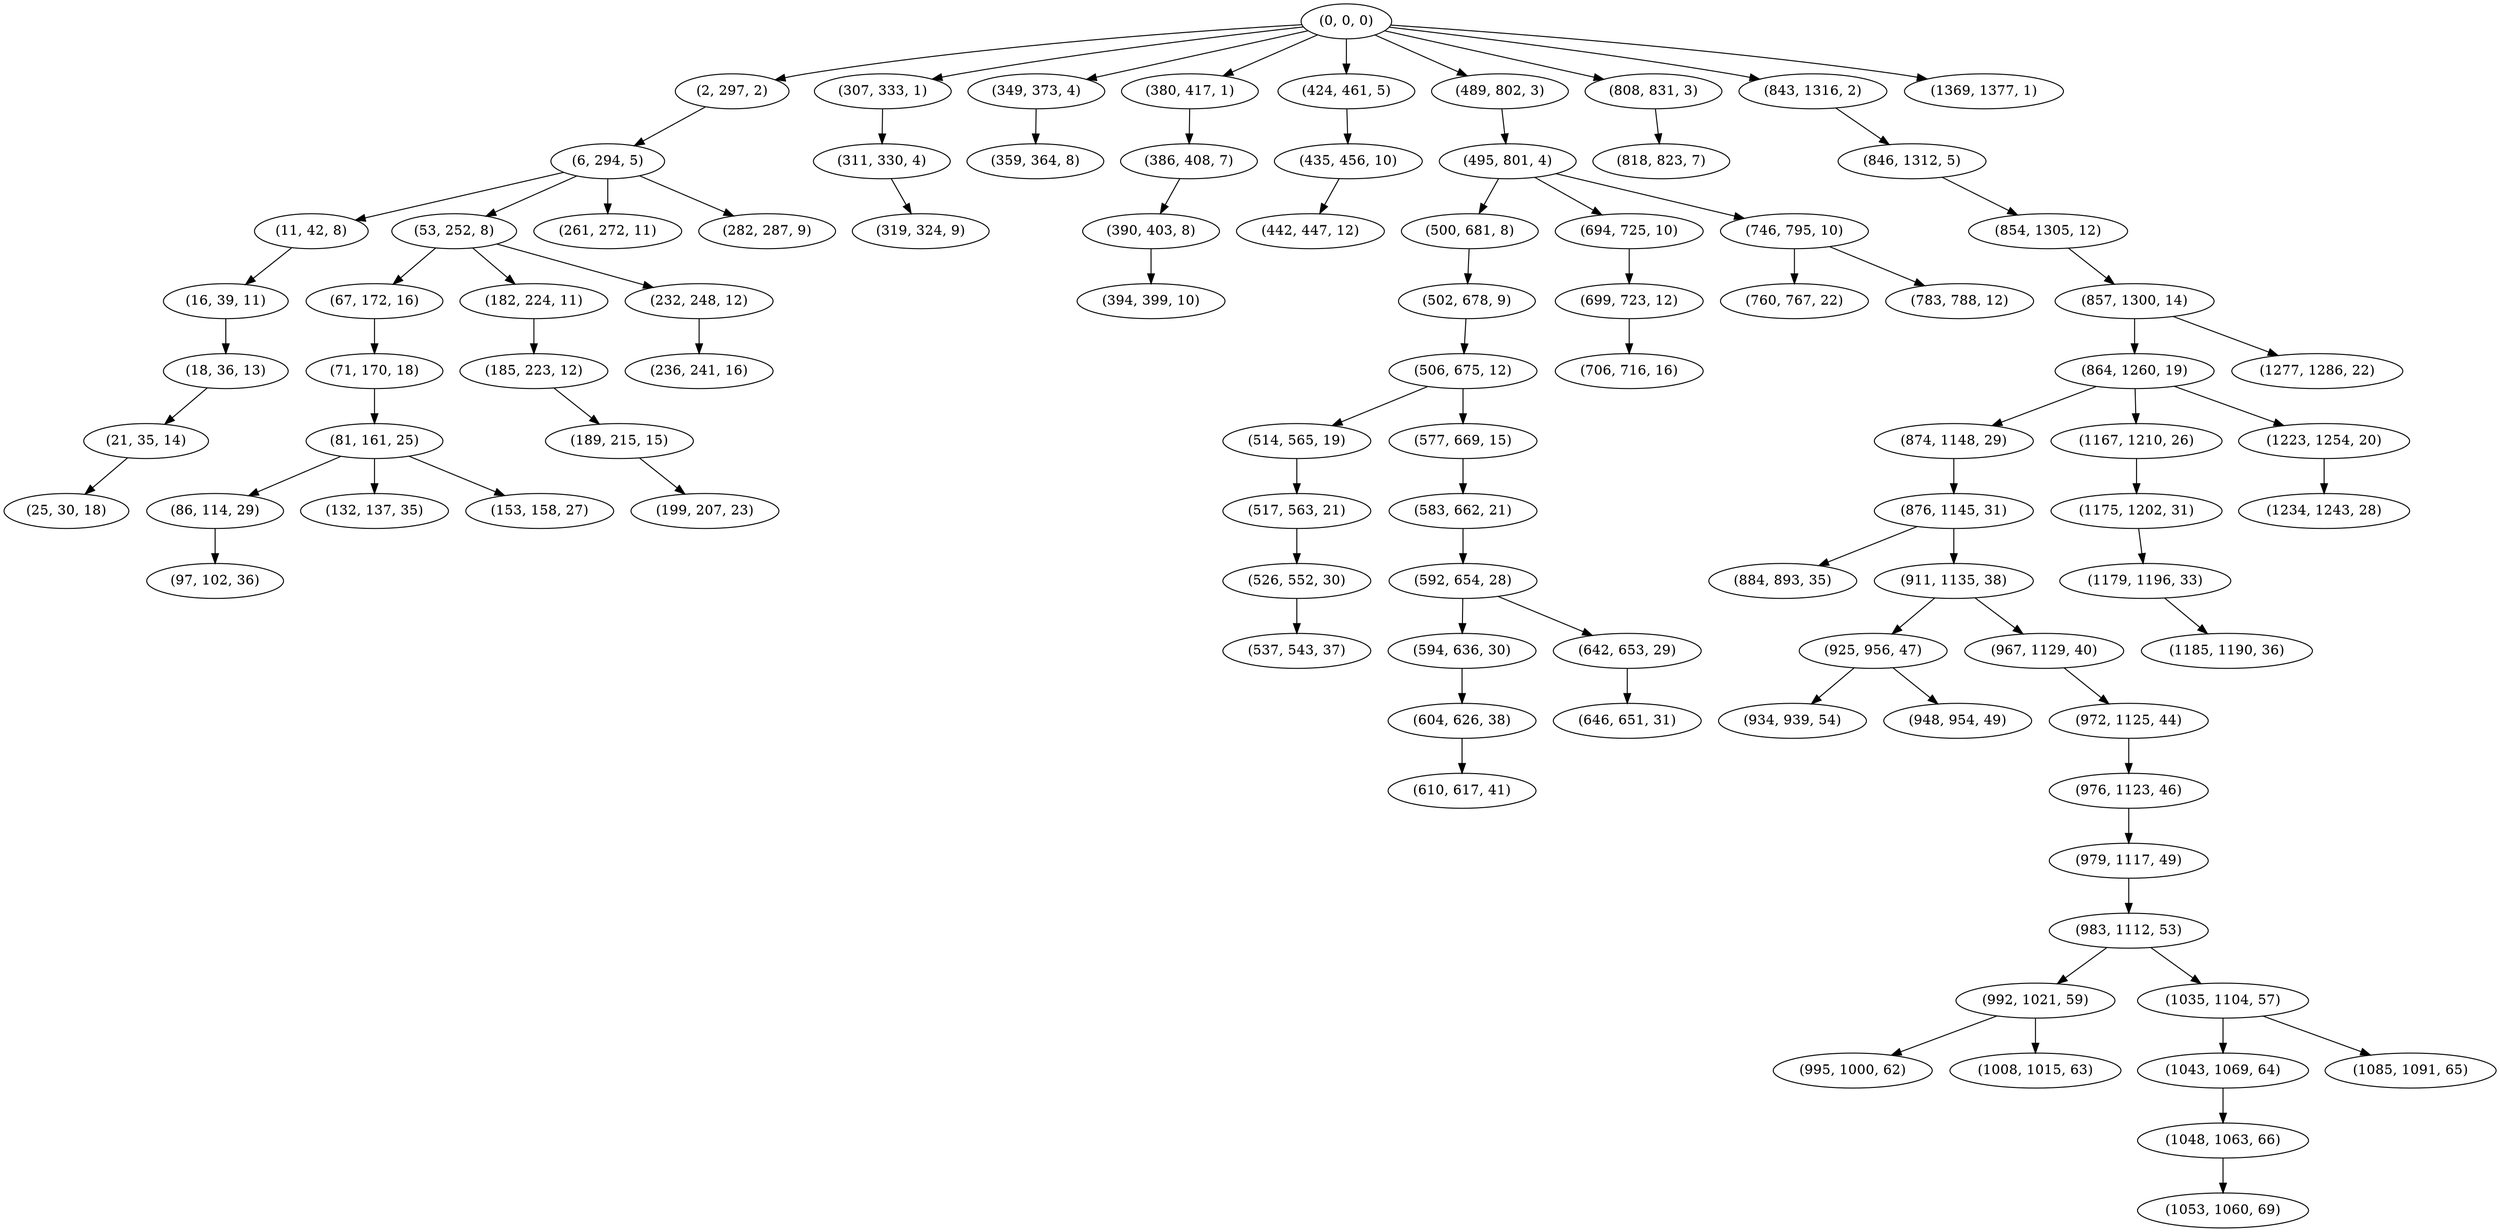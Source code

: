digraph tree {
    "(0, 0, 0)";
    "(2, 297, 2)";
    "(6, 294, 5)";
    "(11, 42, 8)";
    "(16, 39, 11)";
    "(18, 36, 13)";
    "(21, 35, 14)";
    "(25, 30, 18)";
    "(53, 252, 8)";
    "(67, 172, 16)";
    "(71, 170, 18)";
    "(81, 161, 25)";
    "(86, 114, 29)";
    "(97, 102, 36)";
    "(132, 137, 35)";
    "(153, 158, 27)";
    "(182, 224, 11)";
    "(185, 223, 12)";
    "(189, 215, 15)";
    "(199, 207, 23)";
    "(232, 248, 12)";
    "(236, 241, 16)";
    "(261, 272, 11)";
    "(282, 287, 9)";
    "(307, 333, 1)";
    "(311, 330, 4)";
    "(319, 324, 9)";
    "(349, 373, 4)";
    "(359, 364, 8)";
    "(380, 417, 1)";
    "(386, 408, 7)";
    "(390, 403, 8)";
    "(394, 399, 10)";
    "(424, 461, 5)";
    "(435, 456, 10)";
    "(442, 447, 12)";
    "(489, 802, 3)";
    "(495, 801, 4)";
    "(500, 681, 8)";
    "(502, 678, 9)";
    "(506, 675, 12)";
    "(514, 565, 19)";
    "(517, 563, 21)";
    "(526, 552, 30)";
    "(537, 543, 37)";
    "(577, 669, 15)";
    "(583, 662, 21)";
    "(592, 654, 28)";
    "(594, 636, 30)";
    "(604, 626, 38)";
    "(610, 617, 41)";
    "(642, 653, 29)";
    "(646, 651, 31)";
    "(694, 725, 10)";
    "(699, 723, 12)";
    "(706, 716, 16)";
    "(746, 795, 10)";
    "(760, 767, 22)";
    "(783, 788, 12)";
    "(808, 831, 3)";
    "(818, 823, 7)";
    "(843, 1316, 2)";
    "(846, 1312, 5)";
    "(854, 1305, 12)";
    "(857, 1300, 14)";
    "(864, 1260, 19)";
    "(874, 1148, 29)";
    "(876, 1145, 31)";
    "(884, 893, 35)";
    "(911, 1135, 38)";
    "(925, 956, 47)";
    "(934, 939, 54)";
    "(948, 954, 49)";
    "(967, 1129, 40)";
    "(972, 1125, 44)";
    "(976, 1123, 46)";
    "(979, 1117, 49)";
    "(983, 1112, 53)";
    "(992, 1021, 59)";
    "(995, 1000, 62)";
    "(1008, 1015, 63)";
    "(1035, 1104, 57)";
    "(1043, 1069, 64)";
    "(1048, 1063, 66)";
    "(1053, 1060, 69)";
    "(1085, 1091, 65)";
    "(1167, 1210, 26)";
    "(1175, 1202, 31)";
    "(1179, 1196, 33)";
    "(1185, 1190, 36)";
    "(1223, 1254, 20)";
    "(1234, 1243, 28)";
    "(1277, 1286, 22)";
    "(1369, 1377, 1)";
    "(0, 0, 0)" -> "(2, 297, 2)";
    "(0, 0, 0)" -> "(307, 333, 1)";
    "(0, 0, 0)" -> "(349, 373, 4)";
    "(0, 0, 0)" -> "(380, 417, 1)";
    "(0, 0, 0)" -> "(424, 461, 5)";
    "(0, 0, 0)" -> "(489, 802, 3)";
    "(0, 0, 0)" -> "(808, 831, 3)";
    "(0, 0, 0)" -> "(843, 1316, 2)";
    "(0, 0, 0)" -> "(1369, 1377, 1)";
    "(2, 297, 2)" -> "(6, 294, 5)";
    "(6, 294, 5)" -> "(11, 42, 8)";
    "(6, 294, 5)" -> "(53, 252, 8)";
    "(6, 294, 5)" -> "(261, 272, 11)";
    "(6, 294, 5)" -> "(282, 287, 9)";
    "(11, 42, 8)" -> "(16, 39, 11)";
    "(16, 39, 11)" -> "(18, 36, 13)";
    "(18, 36, 13)" -> "(21, 35, 14)";
    "(21, 35, 14)" -> "(25, 30, 18)";
    "(53, 252, 8)" -> "(67, 172, 16)";
    "(53, 252, 8)" -> "(182, 224, 11)";
    "(53, 252, 8)" -> "(232, 248, 12)";
    "(67, 172, 16)" -> "(71, 170, 18)";
    "(71, 170, 18)" -> "(81, 161, 25)";
    "(81, 161, 25)" -> "(86, 114, 29)";
    "(81, 161, 25)" -> "(132, 137, 35)";
    "(81, 161, 25)" -> "(153, 158, 27)";
    "(86, 114, 29)" -> "(97, 102, 36)";
    "(182, 224, 11)" -> "(185, 223, 12)";
    "(185, 223, 12)" -> "(189, 215, 15)";
    "(189, 215, 15)" -> "(199, 207, 23)";
    "(232, 248, 12)" -> "(236, 241, 16)";
    "(307, 333, 1)" -> "(311, 330, 4)";
    "(311, 330, 4)" -> "(319, 324, 9)";
    "(349, 373, 4)" -> "(359, 364, 8)";
    "(380, 417, 1)" -> "(386, 408, 7)";
    "(386, 408, 7)" -> "(390, 403, 8)";
    "(390, 403, 8)" -> "(394, 399, 10)";
    "(424, 461, 5)" -> "(435, 456, 10)";
    "(435, 456, 10)" -> "(442, 447, 12)";
    "(489, 802, 3)" -> "(495, 801, 4)";
    "(495, 801, 4)" -> "(500, 681, 8)";
    "(495, 801, 4)" -> "(694, 725, 10)";
    "(495, 801, 4)" -> "(746, 795, 10)";
    "(500, 681, 8)" -> "(502, 678, 9)";
    "(502, 678, 9)" -> "(506, 675, 12)";
    "(506, 675, 12)" -> "(514, 565, 19)";
    "(506, 675, 12)" -> "(577, 669, 15)";
    "(514, 565, 19)" -> "(517, 563, 21)";
    "(517, 563, 21)" -> "(526, 552, 30)";
    "(526, 552, 30)" -> "(537, 543, 37)";
    "(577, 669, 15)" -> "(583, 662, 21)";
    "(583, 662, 21)" -> "(592, 654, 28)";
    "(592, 654, 28)" -> "(594, 636, 30)";
    "(592, 654, 28)" -> "(642, 653, 29)";
    "(594, 636, 30)" -> "(604, 626, 38)";
    "(604, 626, 38)" -> "(610, 617, 41)";
    "(642, 653, 29)" -> "(646, 651, 31)";
    "(694, 725, 10)" -> "(699, 723, 12)";
    "(699, 723, 12)" -> "(706, 716, 16)";
    "(746, 795, 10)" -> "(760, 767, 22)";
    "(746, 795, 10)" -> "(783, 788, 12)";
    "(808, 831, 3)" -> "(818, 823, 7)";
    "(843, 1316, 2)" -> "(846, 1312, 5)";
    "(846, 1312, 5)" -> "(854, 1305, 12)";
    "(854, 1305, 12)" -> "(857, 1300, 14)";
    "(857, 1300, 14)" -> "(864, 1260, 19)";
    "(857, 1300, 14)" -> "(1277, 1286, 22)";
    "(864, 1260, 19)" -> "(874, 1148, 29)";
    "(864, 1260, 19)" -> "(1167, 1210, 26)";
    "(864, 1260, 19)" -> "(1223, 1254, 20)";
    "(874, 1148, 29)" -> "(876, 1145, 31)";
    "(876, 1145, 31)" -> "(884, 893, 35)";
    "(876, 1145, 31)" -> "(911, 1135, 38)";
    "(911, 1135, 38)" -> "(925, 956, 47)";
    "(911, 1135, 38)" -> "(967, 1129, 40)";
    "(925, 956, 47)" -> "(934, 939, 54)";
    "(925, 956, 47)" -> "(948, 954, 49)";
    "(967, 1129, 40)" -> "(972, 1125, 44)";
    "(972, 1125, 44)" -> "(976, 1123, 46)";
    "(976, 1123, 46)" -> "(979, 1117, 49)";
    "(979, 1117, 49)" -> "(983, 1112, 53)";
    "(983, 1112, 53)" -> "(992, 1021, 59)";
    "(983, 1112, 53)" -> "(1035, 1104, 57)";
    "(992, 1021, 59)" -> "(995, 1000, 62)";
    "(992, 1021, 59)" -> "(1008, 1015, 63)";
    "(1035, 1104, 57)" -> "(1043, 1069, 64)";
    "(1035, 1104, 57)" -> "(1085, 1091, 65)";
    "(1043, 1069, 64)" -> "(1048, 1063, 66)";
    "(1048, 1063, 66)" -> "(1053, 1060, 69)";
    "(1167, 1210, 26)" -> "(1175, 1202, 31)";
    "(1175, 1202, 31)" -> "(1179, 1196, 33)";
    "(1179, 1196, 33)" -> "(1185, 1190, 36)";
    "(1223, 1254, 20)" -> "(1234, 1243, 28)";
}
